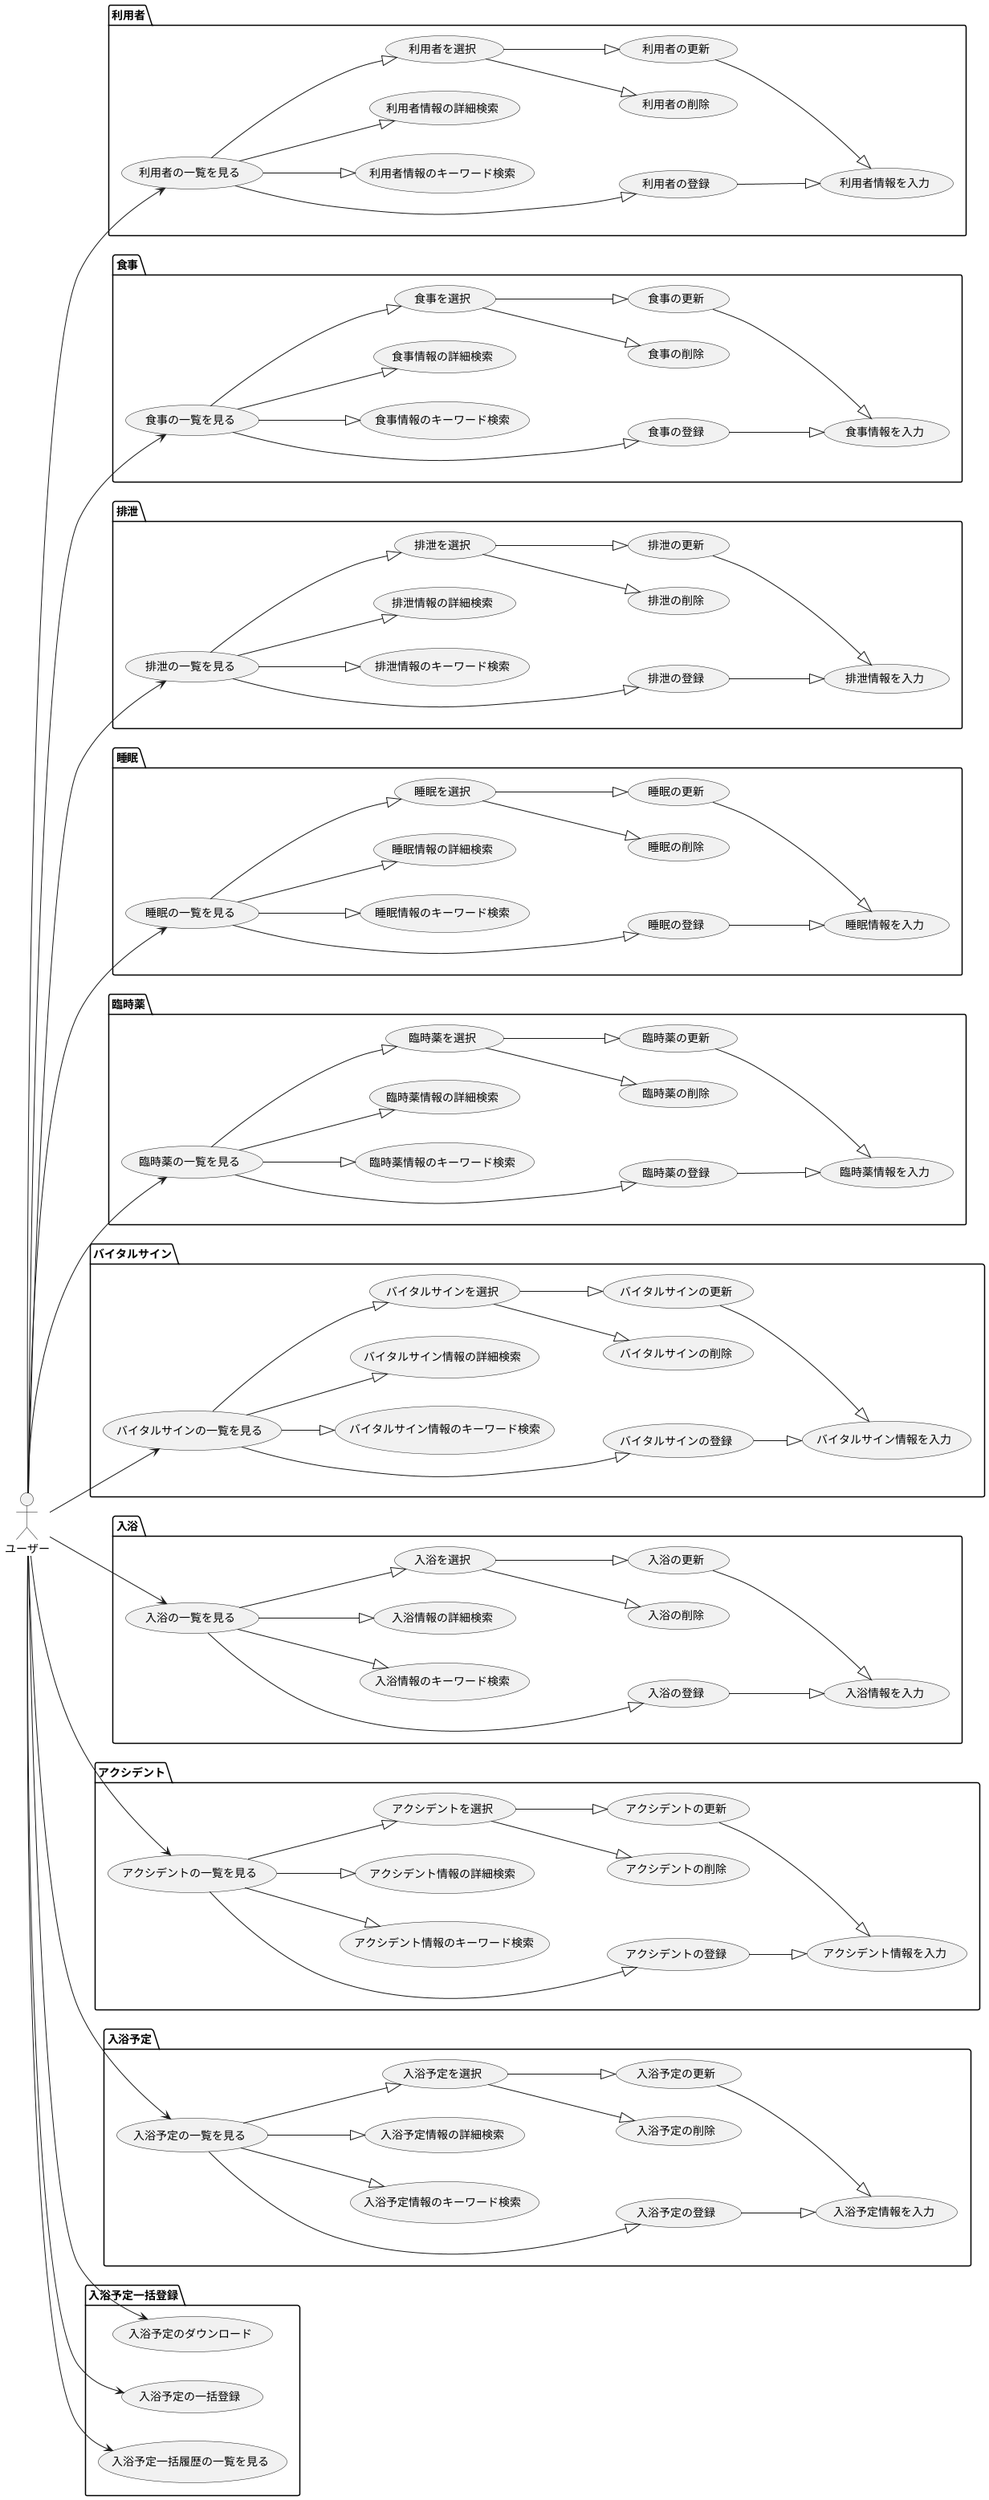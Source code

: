 @startuml
left to right direction
actor ユーザー

package 利用者 {
  usecase "利用者の一覧を見る"
  usecase "利用者の削除"
  usecase "利用者の更新"
  usecase "利用者情報を入力"
  usecase "利用者の登録"
  usecase "利用者情報のキーワード検索"
  usecase "利用者情報の詳細検索" 
  usecase "利用者を選択"
  利用者の一覧を見る --|> 利用者の登録
  利用者の登録 --|> 利用者情報を入力
  利用者の一覧を見る --|> 利用者を選択
  利用者を選択 --|> 利用者の更新
  利用者の更新 --|> 利用者情報を入力
  利用者を選択 --|> 利用者の削除
  利用者の一覧を見る --|> 利用者情報のキーワード検索
  利用者の一覧を見る --|> 利用者情報の詳細検索
}
ユーザー --> 利用者の一覧を見る

package 食事 {
  usecase "食事の一覧を見る"
  usecase "食事の削除"
  usecase "食事の更新"
  usecase "食事情報を入力"
  usecase "食事の登録"
  usecase "食事情報のキーワード検索"
  usecase "食事情報の詳細検索" 
  usecase "食事を選択"
  食事の一覧を見る --|> 食事の登録
  食事の登録 --|> 食事情報を入力
  食事の一覧を見る --|> 食事を選択
  食事を選択 --|> 食事の更新
  食事の更新 --|> 食事情報を入力
  食事を選択 --|> 食事の削除
  食事の一覧を見る --|> 食事情報のキーワード検索
  食事の一覧を見る --|> 食事情報の詳細検索
}
ユーザー --> 食事の一覧を見る

package 排泄 {
  usecase "排泄の一覧を見る"
  usecase "排泄の削除"
  usecase "排泄の更新"
  usecase "排泄情報を入力"
  usecase "排泄の登録"
  usecase "排泄情報のキーワード検索"
  usecase "排泄情報の詳細検索" 
  usecase "排泄を選択"
  排泄の一覧を見る --|> 排泄の登録
  排泄の登録 --|> 排泄情報を入力
  排泄の一覧を見る --|> 排泄を選択
  排泄を選択 --|> 排泄の更新
  排泄の更新 --|> 排泄情報を入力
  排泄を選択 --|> 排泄の削除
  排泄の一覧を見る --|> 排泄情報のキーワード検索
  排泄の一覧を見る --|> 排泄情報の詳細検索
}
ユーザー --> 排泄の一覧を見る

package 睡眠 {
  usecase "睡眠の一覧を見る"
  usecase "睡眠の削除"
  usecase "睡眠の更新"
  usecase "睡眠情報を入力"
  usecase "睡眠の登録"
  usecase "睡眠情報のキーワード検索"
  usecase "睡眠情報の詳細検索" 
  usecase "睡眠を選択"
  睡眠の一覧を見る --|> 睡眠の登録
  睡眠の登録 --|> 睡眠情報を入力
  睡眠の一覧を見る --|> 睡眠を選択
  睡眠を選択 --|> 睡眠の更新
  睡眠の更新 --|> 睡眠情報を入力
  睡眠を選択 --|> 睡眠の削除
  睡眠の一覧を見る --|> 睡眠情報のキーワード検索
  睡眠の一覧を見る --|> 睡眠情報の詳細検索
}
ユーザー --> 睡眠の一覧を見る

package 臨時薬 {
  usecase "臨時薬の一覧を見る"
  usecase "臨時薬の削除"
  usecase "臨時薬の更新"
  usecase "臨時薬情報を入力"
  usecase "臨時薬の登録"
  usecase "臨時薬情報のキーワード検索"
  usecase "臨時薬情報の詳細検索" 
  usecase "臨時薬を選択"
  臨時薬の一覧を見る --|> 臨時薬の登録
  臨時薬の登録 --|> 臨時薬情報を入力
  臨時薬の一覧を見る --|> 臨時薬を選択
  臨時薬を選択 --|> 臨時薬の更新
  臨時薬の更新 --|> 臨時薬情報を入力
  臨時薬を選択 --|> 臨時薬の削除
  臨時薬の一覧を見る --|> 臨時薬情報のキーワード検索
  臨時薬の一覧を見る --|> 臨時薬情報の詳細検索
}
ユーザー --> 臨時薬の一覧を見る

package バイタルサイン {
  usecase "バイタルサインの一覧を見る"
  usecase "バイタルサインの削除"
  usecase "バイタルサインの更新"
  usecase "バイタルサイン情報を入力"
  usecase "バイタルサインの登録"
  usecase "バイタルサイン情報のキーワード検索"
  usecase "バイタルサイン情報の詳細検索" 
  usecase "バイタルサインを選択"
  バイタルサインの一覧を見る --|> バイタルサインの登録
  バイタルサインの登録 --|> バイタルサイン情報を入力
  バイタルサインの一覧を見る --|> バイタルサインを選択
  バイタルサインを選択 --|> バイタルサインの更新
  バイタルサインの更新 --|> バイタルサイン情報を入力
  バイタルサインを選択 --|> バイタルサインの削除
  バイタルサインの一覧を見る --|> バイタルサイン情報のキーワード検索
  バイタルサインの一覧を見る --|> バイタルサイン情報の詳細検索
}
ユーザー --> バイタルサインの一覧を見る

package 入浴 {
  usecase "入浴の一覧を見る"
  usecase "入浴の削除"
  usecase "入浴の更新"
  usecase "入浴情報を入力"
  usecase "入浴の登録"
  usecase "入浴情報のキーワード検索"
  usecase "入浴情報の詳細検索" 
  usecase "入浴を選択"
  入浴の一覧を見る --|> 入浴の登録
  入浴の登録 --|> 入浴情報を入力
  入浴の一覧を見る --|> 入浴を選択
  入浴を選択 --|> 入浴の更新
  入浴の更新 --|> 入浴情報を入力
  入浴を選択 --|> 入浴の削除
  入浴の一覧を見る --|> 入浴情報のキーワード検索
  入浴の一覧を見る --|> 入浴情報の詳細検索
}
ユーザー --> 入浴の一覧を見る

package アクシデント {
  usecase "アクシデントの一覧を見る"
  usecase "アクシデントの削除"
  usecase "アクシデントの更新"
  usecase "アクシデント情報を入力"
  usecase "アクシデントの登録"
  usecase "アクシデント情報のキーワード検索"
  usecase "アクシデント情報の詳細検索" 
  usecase "アクシデントを選択"
  アクシデントの一覧を見る --|> アクシデントの登録
  アクシデントの登録 --|> アクシデント情報を入力
  アクシデントの一覧を見る --|> アクシデントを選択
  アクシデントを選択 --|> アクシデントの更新
  アクシデントの更新 --|> アクシデント情報を入力
  アクシデントを選択 --|> アクシデントの削除
  アクシデントの一覧を見る --|> アクシデント情報のキーワード検索
  アクシデントの一覧を見る --|> アクシデント情報の詳細検索
}
ユーザー --> アクシデントの一覧を見る

package 入浴予定 {
  usecase "入浴予定の一覧を見る"
  usecase "入浴予定の削除"
  usecase "入浴予定の更新"
  usecase "入浴予定情報を入力"
  usecase "入浴予定の登録"
  usecase "入浴予定情報のキーワード検索"
  usecase "入浴予定情報の詳細検索" 
  usecase "入浴予定を選択"
  入浴予定の一覧を見る --|> 入浴予定の登録
  入浴予定の登録 --|> 入浴予定情報を入力
  入浴予定の一覧を見る --|> 入浴予定を選択
  入浴予定を選択 --|> 入浴予定の更新
  入浴予定の更新 --|> 入浴予定情報を入力
  入浴予定を選択 --|> 入浴予定の削除
  入浴予定の一覧を見る --|> 入浴予定情報のキーワード検索
  入浴予定の一覧を見る --|> 入浴予定情報の詳細検索
}
ユーザー --> 入浴予定の一覧を見る

package 入浴予定一括登録 {
  usecase 入浴予定のダウンロード
  usecase 入浴予定の一括登録
  usecase 入浴予定一括履歴の一覧を見る
}
ユーザー --> 入浴予定のダウンロード 
ユーザー --> 入浴予定の一括登録
ユーザー --> 入浴予定一括履歴の一覧を見る

@enduml